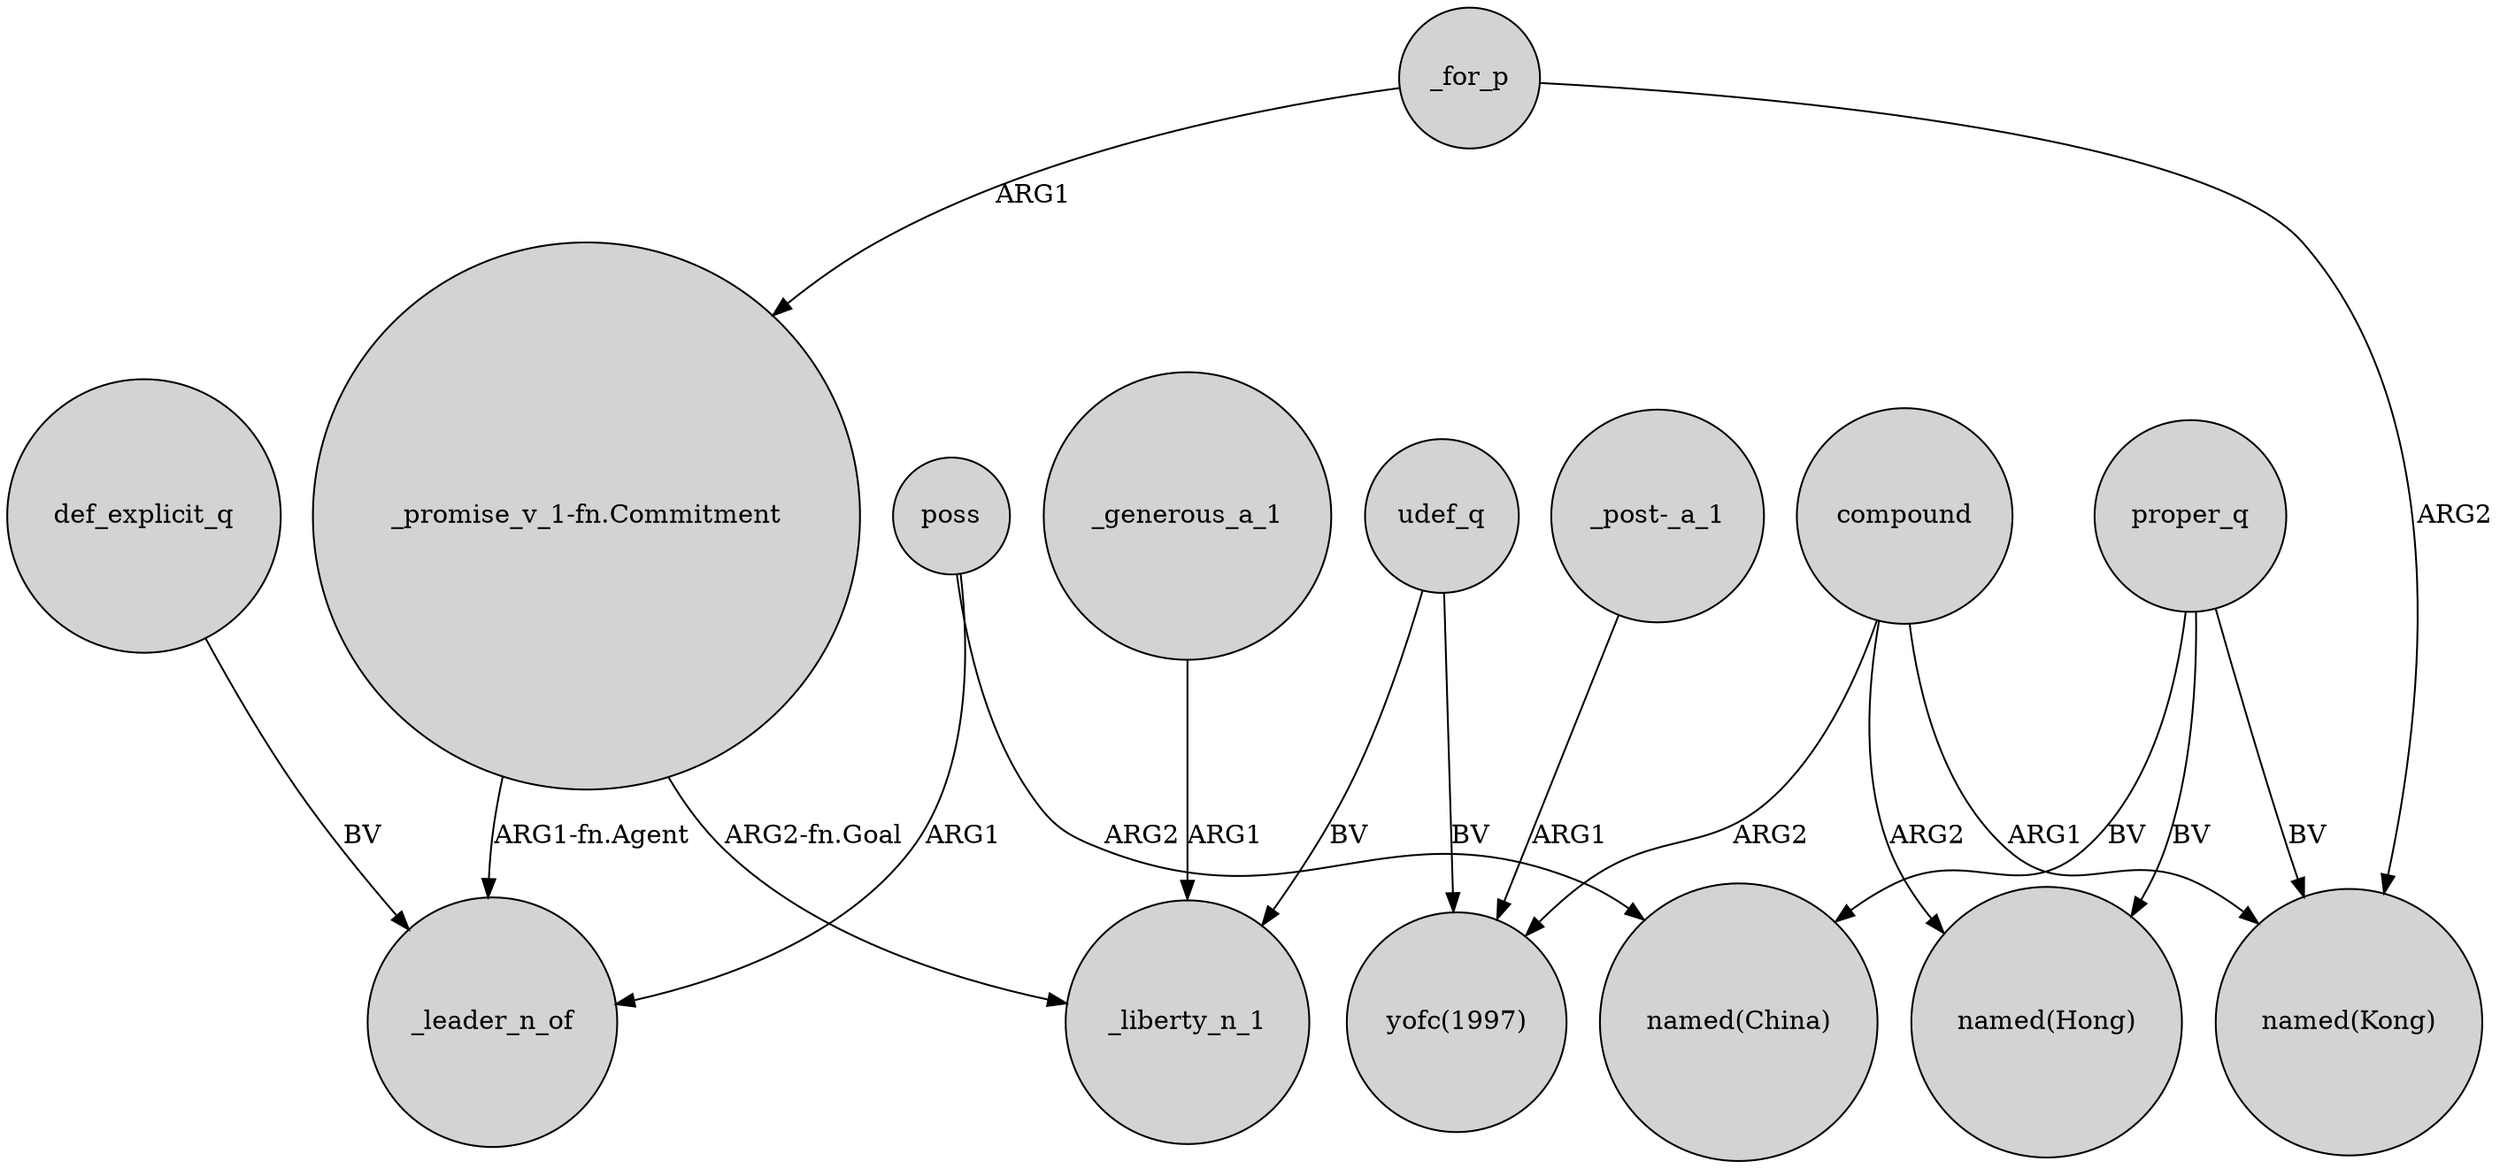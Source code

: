 digraph {
	node [shape=circle style=filled]
	def_explicit_q -> _leader_n_of [label=BV]
	"_promise_v_1-fn.Commitment" -> _leader_n_of [label="ARG1-fn.Agent"]
	_for_p -> "named(Kong)" [label=ARG2]
	compound -> "named(Hong)" [label=ARG2]
	compound -> "yofc(1997)" [label=ARG2]
	udef_q -> _liberty_n_1 [label=BV]
	"_post-_a_1" -> "yofc(1997)" [label=ARG1]
	"_promise_v_1-fn.Commitment" -> _liberty_n_1 [label="ARG2-fn.Goal"]
	poss -> _leader_n_of [label=ARG1]
	proper_q -> "named(Kong)" [label=BV]
	poss -> "named(China)" [label=ARG2]
	udef_q -> "yofc(1997)" [label=BV]
	proper_q -> "named(Hong)" [label=BV]
	compound -> "named(Kong)" [label=ARG1]
	_generous_a_1 -> _liberty_n_1 [label=ARG1]
	_for_p -> "_promise_v_1-fn.Commitment" [label=ARG1]
	proper_q -> "named(China)" [label=BV]
}
